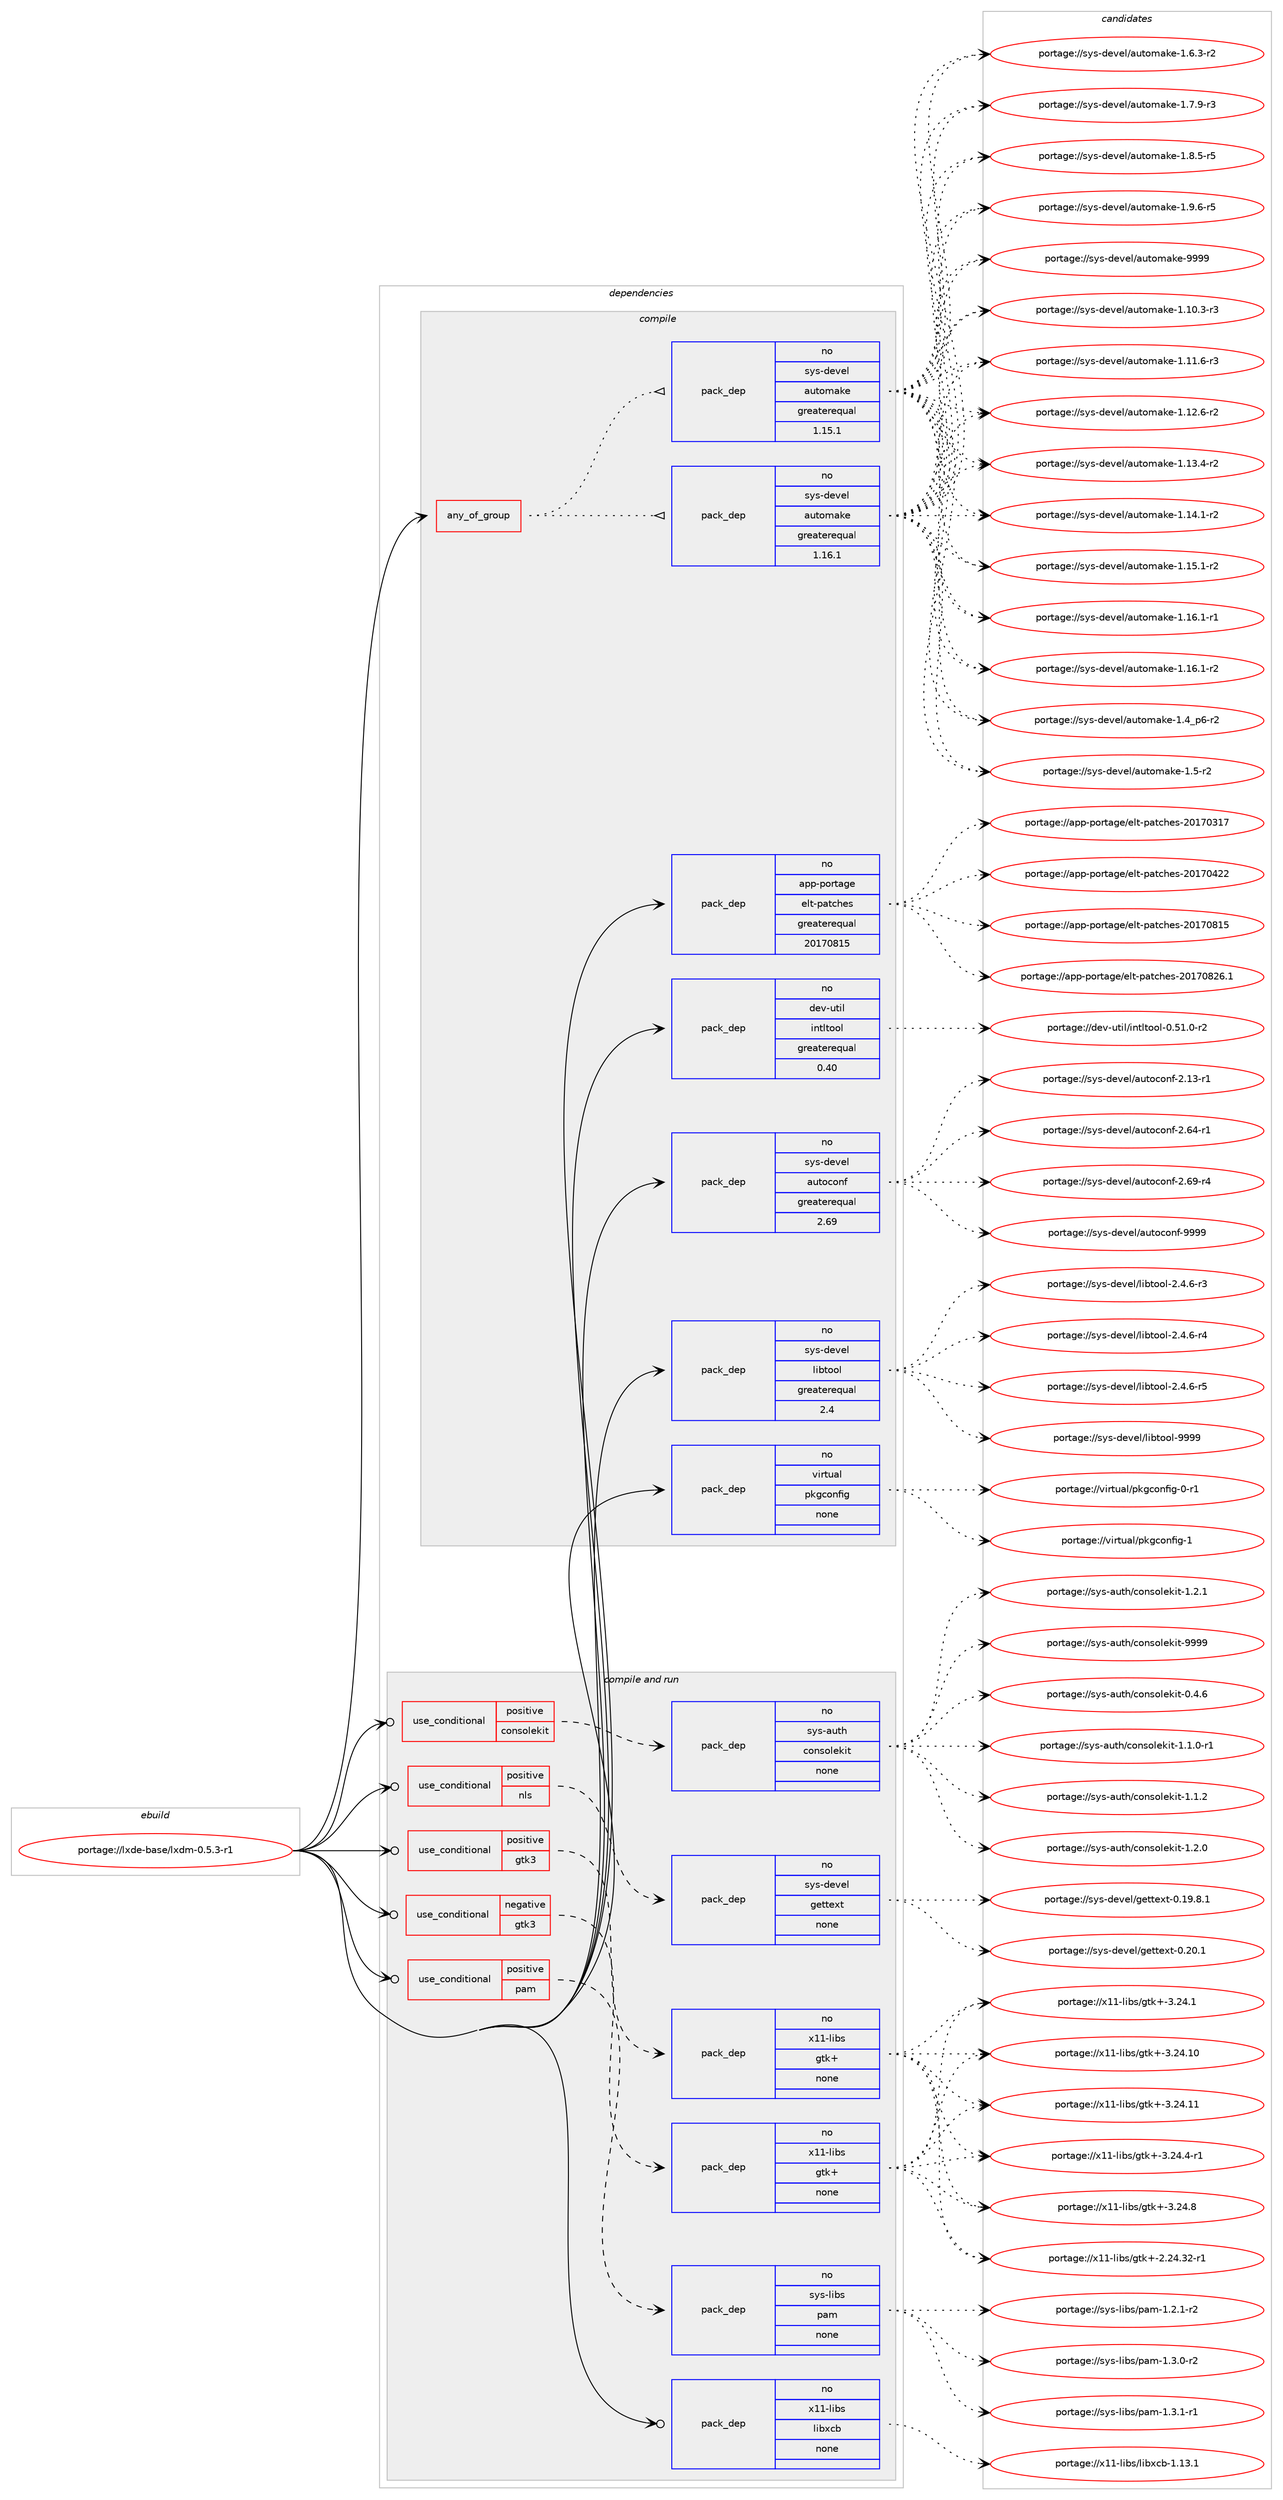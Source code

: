 digraph prolog {

# *************
# Graph options
# *************

newrank=true;
concentrate=true;
compound=true;
graph [rankdir=LR,fontname=Helvetica,fontsize=10,ranksep=1.5];#, ranksep=2.5, nodesep=0.2];
edge  [arrowhead=vee];
node  [fontname=Helvetica,fontsize=10];

# **********
# The ebuild
# **********

subgraph cluster_leftcol {
color=gray;
rank=same;
label=<<i>ebuild</i>>;
id [label="portage://lxde-base/lxdm-0.5.3-r1", color=red, width=4, href="../lxde-base/lxdm-0.5.3-r1.svg"];
}

# ****************
# The dependencies
# ****************

subgraph cluster_midcol {
color=gray;
label=<<i>dependencies</i>>;
subgraph cluster_compile {
fillcolor="#eeeeee";
style=filled;
label=<<i>compile</i>>;
subgraph any4725 {
dependency303108 [label=<<TABLE BORDER="0" CELLBORDER="1" CELLSPACING="0" CELLPADDING="4"><TR><TD CELLPADDING="10">any_of_group</TD></TR></TABLE>>, shape=none, color=red];subgraph pack222108 {
dependency303109 [label=<<TABLE BORDER="0" CELLBORDER="1" CELLSPACING="0" CELLPADDING="4" WIDTH="220"><TR><TD ROWSPAN="6" CELLPADDING="30">pack_dep</TD></TR><TR><TD WIDTH="110">no</TD></TR><TR><TD>sys-devel</TD></TR><TR><TD>automake</TD></TR><TR><TD>greaterequal</TD></TR><TR><TD>1.16.1</TD></TR></TABLE>>, shape=none, color=blue];
}
dependency303108:e -> dependency303109:w [weight=20,style="dotted",arrowhead="oinv"];
subgraph pack222109 {
dependency303110 [label=<<TABLE BORDER="0" CELLBORDER="1" CELLSPACING="0" CELLPADDING="4" WIDTH="220"><TR><TD ROWSPAN="6" CELLPADDING="30">pack_dep</TD></TR><TR><TD WIDTH="110">no</TD></TR><TR><TD>sys-devel</TD></TR><TR><TD>automake</TD></TR><TR><TD>greaterequal</TD></TR><TR><TD>1.15.1</TD></TR></TABLE>>, shape=none, color=blue];
}
dependency303108:e -> dependency303110:w [weight=20,style="dotted",arrowhead="oinv"];
}
id:e -> dependency303108:w [weight=20,style="solid",arrowhead="vee"];
subgraph pack222110 {
dependency303111 [label=<<TABLE BORDER="0" CELLBORDER="1" CELLSPACING="0" CELLPADDING="4" WIDTH="220"><TR><TD ROWSPAN="6" CELLPADDING="30">pack_dep</TD></TR><TR><TD WIDTH="110">no</TD></TR><TR><TD>app-portage</TD></TR><TR><TD>elt-patches</TD></TR><TR><TD>greaterequal</TD></TR><TR><TD>20170815</TD></TR></TABLE>>, shape=none, color=blue];
}
id:e -> dependency303111:w [weight=20,style="solid",arrowhead="vee"];
subgraph pack222111 {
dependency303112 [label=<<TABLE BORDER="0" CELLBORDER="1" CELLSPACING="0" CELLPADDING="4" WIDTH="220"><TR><TD ROWSPAN="6" CELLPADDING="30">pack_dep</TD></TR><TR><TD WIDTH="110">no</TD></TR><TR><TD>dev-util</TD></TR><TR><TD>intltool</TD></TR><TR><TD>greaterequal</TD></TR><TR><TD>0.40</TD></TR></TABLE>>, shape=none, color=blue];
}
id:e -> dependency303112:w [weight=20,style="solid",arrowhead="vee"];
subgraph pack222112 {
dependency303113 [label=<<TABLE BORDER="0" CELLBORDER="1" CELLSPACING="0" CELLPADDING="4" WIDTH="220"><TR><TD ROWSPAN="6" CELLPADDING="30">pack_dep</TD></TR><TR><TD WIDTH="110">no</TD></TR><TR><TD>sys-devel</TD></TR><TR><TD>autoconf</TD></TR><TR><TD>greaterequal</TD></TR><TR><TD>2.69</TD></TR></TABLE>>, shape=none, color=blue];
}
id:e -> dependency303113:w [weight=20,style="solid",arrowhead="vee"];
subgraph pack222113 {
dependency303114 [label=<<TABLE BORDER="0" CELLBORDER="1" CELLSPACING="0" CELLPADDING="4" WIDTH="220"><TR><TD ROWSPAN="6" CELLPADDING="30">pack_dep</TD></TR><TR><TD WIDTH="110">no</TD></TR><TR><TD>sys-devel</TD></TR><TR><TD>libtool</TD></TR><TR><TD>greaterequal</TD></TR><TR><TD>2.4</TD></TR></TABLE>>, shape=none, color=blue];
}
id:e -> dependency303114:w [weight=20,style="solid",arrowhead="vee"];
subgraph pack222114 {
dependency303115 [label=<<TABLE BORDER="0" CELLBORDER="1" CELLSPACING="0" CELLPADDING="4" WIDTH="220"><TR><TD ROWSPAN="6" CELLPADDING="30">pack_dep</TD></TR><TR><TD WIDTH="110">no</TD></TR><TR><TD>virtual</TD></TR><TR><TD>pkgconfig</TD></TR><TR><TD>none</TD></TR><TR><TD></TD></TR></TABLE>>, shape=none, color=blue];
}
id:e -> dependency303115:w [weight=20,style="solid",arrowhead="vee"];
}
subgraph cluster_compileandrun {
fillcolor="#eeeeee";
style=filled;
label=<<i>compile and run</i>>;
subgraph cond76174 {
dependency303116 [label=<<TABLE BORDER="0" CELLBORDER="1" CELLSPACING="0" CELLPADDING="4"><TR><TD ROWSPAN="3" CELLPADDING="10">use_conditional</TD></TR><TR><TD>negative</TD></TR><TR><TD>gtk3</TD></TR></TABLE>>, shape=none, color=red];
subgraph pack222115 {
dependency303117 [label=<<TABLE BORDER="0" CELLBORDER="1" CELLSPACING="0" CELLPADDING="4" WIDTH="220"><TR><TD ROWSPAN="6" CELLPADDING="30">pack_dep</TD></TR><TR><TD WIDTH="110">no</TD></TR><TR><TD>x11-libs</TD></TR><TR><TD>gtk+</TD></TR><TR><TD>none</TD></TR><TR><TD></TD></TR></TABLE>>, shape=none, color=blue];
}
dependency303116:e -> dependency303117:w [weight=20,style="dashed",arrowhead="vee"];
}
id:e -> dependency303116:w [weight=20,style="solid",arrowhead="odotvee"];
subgraph cond76175 {
dependency303118 [label=<<TABLE BORDER="0" CELLBORDER="1" CELLSPACING="0" CELLPADDING="4"><TR><TD ROWSPAN="3" CELLPADDING="10">use_conditional</TD></TR><TR><TD>positive</TD></TR><TR><TD>consolekit</TD></TR></TABLE>>, shape=none, color=red];
subgraph pack222116 {
dependency303119 [label=<<TABLE BORDER="0" CELLBORDER="1" CELLSPACING="0" CELLPADDING="4" WIDTH="220"><TR><TD ROWSPAN="6" CELLPADDING="30">pack_dep</TD></TR><TR><TD WIDTH="110">no</TD></TR><TR><TD>sys-auth</TD></TR><TR><TD>consolekit</TD></TR><TR><TD>none</TD></TR><TR><TD></TD></TR></TABLE>>, shape=none, color=blue];
}
dependency303118:e -> dependency303119:w [weight=20,style="dashed",arrowhead="vee"];
}
id:e -> dependency303118:w [weight=20,style="solid",arrowhead="odotvee"];
subgraph cond76176 {
dependency303120 [label=<<TABLE BORDER="0" CELLBORDER="1" CELLSPACING="0" CELLPADDING="4"><TR><TD ROWSPAN="3" CELLPADDING="10">use_conditional</TD></TR><TR><TD>positive</TD></TR><TR><TD>gtk3</TD></TR></TABLE>>, shape=none, color=red];
subgraph pack222117 {
dependency303121 [label=<<TABLE BORDER="0" CELLBORDER="1" CELLSPACING="0" CELLPADDING="4" WIDTH="220"><TR><TD ROWSPAN="6" CELLPADDING="30">pack_dep</TD></TR><TR><TD WIDTH="110">no</TD></TR><TR><TD>x11-libs</TD></TR><TR><TD>gtk+</TD></TR><TR><TD>none</TD></TR><TR><TD></TD></TR></TABLE>>, shape=none, color=blue];
}
dependency303120:e -> dependency303121:w [weight=20,style="dashed",arrowhead="vee"];
}
id:e -> dependency303120:w [weight=20,style="solid",arrowhead="odotvee"];
subgraph cond76177 {
dependency303122 [label=<<TABLE BORDER="0" CELLBORDER="1" CELLSPACING="0" CELLPADDING="4"><TR><TD ROWSPAN="3" CELLPADDING="10">use_conditional</TD></TR><TR><TD>positive</TD></TR><TR><TD>nls</TD></TR></TABLE>>, shape=none, color=red];
subgraph pack222118 {
dependency303123 [label=<<TABLE BORDER="0" CELLBORDER="1" CELLSPACING="0" CELLPADDING="4" WIDTH="220"><TR><TD ROWSPAN="6" CELLPADDING="30">pack_dep</TD></TR><TR><TD WIDTH="110">no</TD></TR><TR><TD>sys-devel</TD></TR><TR><TD>gettext</TD></TR><TR><TD>none</TD></TR><TR><TD></TD></TR></TABLE>>, shape=none, color=blue];
}
dependency303122:e -> dependency303123:w [weight=20,style="dashed",arrowhead="vee"];
}
id:e -> dependency303122:w [weight=20,style="solid",arrowhead="odotvee"];
subgraph cond76178 {
dependency303124 [label=<<TABLE BORDER="0" CELLBORDER="1" CELLSPACING="0" CELLPADDING="4"><TR><TD ROWSPAN="3" CELLPADDING="10">use_conditional</TD></TR><TR><TD>positive</TD></TR><TR><TD>pam</TD></TR></TABLE>>, shape=none, color=red];
subgraph pack222119 {
dependency303125 [label=<<TABLE BORDER="0" CELLBORDER="1" CELLSPACING="0" CELLPADDING="4" WIDTH="220"><TR><TD ROWSPAN="6" CELLPADDING="30">pack_dep</TD></TR><TR><TD WIDTH="110">no</TD></TR><TR><TD>sys-libs</TD></TR><TR><TD>pam</TD></TR><TR><TD>none</TD></TR><TR><TD></TD></TR></TABLE>>, shape=none, color=blue];
}
dependency303124:e -> dependency303125:w [weight=20,style="dashed",arrowhead="vee"];
}
id:e -> dependency303124:w [weight=20,style="solid",arrowhead="odotvee"];
subgraph pack222120 {
dependency303126 [label=<<TABLE BORDER="0" CELLBORDER="1" CELLSPACING="0" CELLPADDING="4" WIDTH="220"><TR><TD ROWSPAN="6" CELLPADDING="30">pack_dep</TD></TR><TR><TD WIDTH="110">no</TD></TR><TR><TD>x11-libs</TD></TR><TR><TD>libxcb</TD></TR><TR><TD>none</TD></TR><TR><TD></TD></TR></TABLE>>, shape=none, color=blue];
}
id:e -> dependency303126:w [weight=20,style="solid",arrowhead="odotvee"];
}
subgraph cluster_run {
fillcolor="#eeeeee";
style=filled;
label=<<i>run</i>>;
}
}

# **************
# The candidates
# **************

subgraph cluster_choices {
rank=same;
color=gray;
label=<<i>candidates</i>>;

subgraph choice222108 {
color=black;
nodesep=1;
choiceportage11512111545100101118101108479711711611110997107101454946494846514511451 [label="portage://sys-devel/automake-1.10.3-r3", color=red, width=4,href="../sys-devel/automake-1.10.3-r3.svg"];
choiceportage11512111545100101118101108479711711611110997107101454946494946544511451 [label="portage://sys-devel/automake-1.11.6-r3", color=red, width=4,href="../sys-devel/automake-1.11.6-r3.svg"];
choiceportage11512111545100101118101108479711711611110997107101454946495046544511450 [label="portage://sys-devel/automake-1.12.6-r2", color=red, width=4,href="../sys-devel/automake-1.12.6-r2.svg"];
choiceportage11512111545100101118101108479711711611110997107101454946495146524511450 [label="portage://sys-devel/automake-1.13.4-r2", color=red, width=4,href="../sys-devel/automake-1.13.4-r2.svg"];
choiceportage11512111545100101118101108479711711611110997107101454946495246494511450 [label="portage://sys-devel/automake-1.14.1-r2", color=red, width=4,href="../sys-devel/automake-1.14.1-r2.svg"];
choiceportage11512111545100101118101108479711711611110997107101454946495346494511450 [label="portage://sys-devel/automake-1.15.1-r2", color=red, width=4,href="../sys-devel/automake-1.15.1-r2.svg"];
choiceportage11512111545100101118101108479711711611110997107101454946495446494511449 [label="portage://sys-devel/automake-1.16.1-r1", color=red, width=4,href="../sys-devel/automake-1.16.1-r1.svg"];
choiceportage11512111545100101118101108479711711611110997107101454946495446494511450 [label="portage://sys-devel/automake-1.16.1-r2", color=red, width=4,href="../sys-devel/automake-1.16.1-r2.svg"];
choiceportage115121115451001011181011084797117116111109971071014549465295112544511450 [label="portage://sys-devel/automake-1.4_p6-r2", color=red, width=4,href="../sys-devel/automake-1.4_p6-r2.svg"];
choiceportage11512111545100101118101108479711711611110997107101454946534511450 [label="portage://sys-devel/automake-1.5-r2", color=red, width=4,href="../sys-devel/automake-1.5-r2.svg"];
choiceportage115121115451001011181011084797117116111109971071014549465446514511450 [label="portage://sys-devel/automake-1.6.3-r2", color=red, width=4,href="../sys-devel/automake-1.6.3-r2.svg"];
choiceportage115121115451001011181011084797117116111109971071014549465546574511451 [label="portage://sys-devel/automake-1.7.9-r3", color=red, width=4,href="../sys-devel/automake-1.7.9-r3.svg"];
choiceportage115121115451001011181011084797117116111109971071014549465646534511453 [label="portage://sys-devel/automake-1.8.5-r5", color=red, width=4,href="../sys-devel/automake-1.8.5-r5.svg"];
choiceportage115121115451001011181011084797117116111109971071014549465746544511453 [label="portage://sys-devel/automake-1.9.6-r5", color=red, width=4,href="../sys-devel/automake-1.9.6-r5.svg"];
choiceportage115121115451001011181011084797117116111109971071014557575757 [label="portage://sys-devel/automake-9999", color=red, width=4,href="../sys-devel/automake-9999.svg"];
dependency303109:e -> choiceportage11512111545100101118101108479711711611110997107101454946494846514511451:w [style=dotted,weight="100"];
dependency303109:e -> choiceportage11512111545100101118101108479711711611110997107101454946494946544511451:w [style=dotted,weight="100"];
dependency303109:e -> choiceportage11512111545100101118101108479711711611110997107101454946495046544511450:w [style=dotted,weight="100"];
dependency303109:e -> choiceportage11512111545100101118101108479711711611110997107101454946495146524511450:w [style=dotted,weight="100"];
dependency303109:e -> choiceportage11512111545100101118101108479711711611110997107101454946495246494511450:w [style=dotted,weight="100"];
dependency303109:e -> choiceportage11512111545100101118101108479711711611110997107101454946495346494511450:w [style=dotted,weight="100"];
dependency303109:e -> choiceportage11512111545100101118101108479711711611110997107101454946495446494511449:w [style=dotted,weight="100"];
dependency303109:e -> choiceportage11512111545100101118101108479711711611110997107101454946495446494511450:w [style=dotted,weight="100"];
dependency303109:e -> choiceportage115121115451001011181011084797117116111109971071014549465295112544511450:w [style=dotted,weight="100"];
dependency303109:e -> choiceportage11512111545100101118101108479711711611110997107101454946534511450:w [style=dotted,weight="100"];
dependency303109:e -> choiceportage115121115451001011181011084797117116111109971071014549465446514511450:w [style=dotted,weight="100"];
dependency303109:e -> choiceportage115121115451001011181011084797117116111109971071014549465546574511451:w [style=dotted,weight="100"];
dependency303109:e -> choiceportage115121115451001011181011084797117116111109971071014549465646534511453:w [style=dotted,weight="100"];
dependency303109:e -> choiceportage115121115451001011181011084797117116111109971071014549465746544511453:w [style=dotted,weight="100"];
dependency303109:e -> choiceportage115121115451001011181011084797117116111109971071014557575757:w [style=dotted,weight="100"];
}
subgraph choice222109 {
color=black;
nodesep=1;
choiceportage11512111545100101118101108479711711611110997107101454946494846514511451 [label="portage://sys-devel/automake-1.10.3-r3", color=red, width=4,href="../sys-devel/automake-1.10.3-r3.svg"];
choiceportage11512111545100101118101108479711711611110997107101454946494946544511451 [label="portage://sys-devel/automake-1.11.6-r3", color=red, width=4,href="../sys-devel/automake-1.11.6-r3.svg"];
choiceportage11512111545100101118101108479711711611110997107101454946495046544511450 [label="portage://sys-devel/automake-1.12.6-r2", color=red, width=4,href="../sys-devel/automake-1.12.6-r2.svg"];
choiceportage11512111545100101118101108479711711611110997107101454946495146524511450 [label="portage://sys-devel/automake-1.13.4-r2", color=red, width=4,href="../sys-devel/automake-1.13.4-r2.svg"];
choiceportage11512111545100101118101108479711711611110997107101454946495246494511450 [label="portage://sys-devel/automake-1.14.1-r2", color=red, width=4,href="../sys-devel/automake-1.14.1-r2.svg"];
choiceportage11512111545100101118101108479711711611110997107101454946495346494511450 [label="portage://sys-devel/automake-1.15.1-r2", color=red, width=4,href="../sys-devel/automake-1.15.1-r2.svg"];
choiceportage11512111545100101118101108479711711611110997107101454946495446494511449 [label="portage://sys-devel/automake-1.16.1-r1", color=red, width=4,href="../sys-devel/automake-1.16.1-r1.svg"];
choiceportage11512111545100101118101108479711711611110997107101454946495446494511450 [label="portage://sys-devel/automake-1.16.1-r2", color=red, width=4,href="../sys-devel/automake-1.16.1-r2.svg"];
choiceportage115121115451001011181011084797117116111109971071014549465295112544511450 [label="portage://sys-devel/automake-1.4_p6-r2", color=red, width=4,href="../sys-devel/automake-1.4_p6-r2.svg"];
choiceportage11512111545100101118101108479711711611110997107101454946534511450 [label="portage://sys-devel/automake-1.5-r2", color=red, width=4,href="../sys-devel/automake-1.5-r2.svg"];
choiceportage115121115451001011181011084797117116111109971071014549465446514511450 [label="portage://sys-devel/automake-1.6.3-r2", color=red, width=4,href="../sys-devel/automake-1.6.3-r2.svg"];
choiceportage115121115451001011181011084797117116111109971071014549465546574511451 [label="portage://sys-devel/automake-1.7.9-r3", color=red, width=4,href="../sys-devel/automake-1.7.9-r3.svg"];
choiceportage115121115451001011181011084797117116111109971071014549465646534511453 [label="portage://sys-devel/automake-1.8.5-r5", color=red, width=4,href="../sys-devel/automake-1.8.5-r5.svg"];
choiceportage115121115451001011181011084797117116111109971071014549465746544511453 [label="portage://sys-devel/automake-1.9.6-r5", color=red, width=4,href="../sys-devel/automake-1.9.6-r5.svg"];
choiceportage115121115451001011181011084797117116111109971071014557575757 [label="portage://sys-devel/automake-9999", color=red, width=4,href="../sys-devel/automake-9999.svg"];
dependency303110:e -> choiceportage11512111545100101118101108479711711611110997107101454946494846514511451:w [style=dotted,weight="100"];
dependency303110:e -> choiceportage11512111545100101118101108479711711611110997107101454946494946544511451:w [style=dotted,weight="100"];
dependency303110:e -> choiceportage11512111545100101118101108479711711611110997107101454946495046544511450:w [style=dotted,weight="100"];
dependency303110:e -> choiceportage11512111545100101118101108479711711611110997107101454946495146524511450:w [style=dotted,weight="100"];
dependency303110:e -> choiceportage11512111545100101118101108479711711611110997107101454946495246494511450:w [style=dotted,weight="100"];
dependency303110:e -> choiceportage11512111545100101118101108479711711611110997107101454946495346494511450:w [style=dotted,weight="100"];
dependency303110:e -> choiceportage11512111545100101118101108479711711611110997107101454946495446494511449:w [style=dotted,weight="100"];
dependency303110:e -> choiceportage11512111545100101118101108479711711611110997107101454946495446494511450:w [style=dotted,weight="100"];
dependency303110:e -> choiceportage115121115451001011181011084797117116111109971071014549465295112544511450:w [style=dotted,weight="100"];
dependency303110:e -> choiceportage11512111545100101118101108479711711611110997107101454946534511450:w [style=dotted,weight="100"];
dependency303110:e -> choiceportage115121115451001011181011084797117116111109971071014549465446514511450:w [style=dotted,weight="100"];
dependency303110:e -> choiceportage115121115451001011181011084797117116111109971071014549465546574511451:w [style=dotted,weight="100"];
dependency303110:e -> choiceportage115121115451001011181011084797117116111109971071014549465646534511453:w [style=dotted,weight="100"];
dependency303110:e -> choiceportage115121115451001011181011084797117116111109971071014549465746544511453:w [style=dotted,weight="100"];
dependency303110:e -> choiceportage115121115451001011181011084797117116111109971071014557575757:w [style=dotted,weight="100"];
}
subgraph choice222110 {
color=black;
nodesep=1;
choiceportage97112112451121111141169710310147101108116451129711699104101115455048495548514955 [label="portage://app-portage/elt-patches-20170317", color=red, width=4,href="../app-portage/elt-patches-20170317.svg"];
choiceportage97112112451121111141169710310147101108116451129711699104101115455048495548525050 [label="portage://app-portage/elt-patches-20170422", color=red, width=4,href="../app-portage/elt-patches-20170422.svg"];
choiceportage97112112451121111141169710310147101108116451129711699104101115455048495548564953 [label="portage://app-portage/elt-patches-20170815", color=red, width=4,href="../app-portage/elt-patches-20170815.svg"];
choiceportage971121124511211111411697103101471011081164511297116991041011154550484955485650544649 [label="portage://app-portage/elt-patches-20170826.1", color=red, width=4,href="../app-portage/elt-patches-20170826.1.svg"];
dependency303111:e -> choiceportage97112112451121111141169710310147101108116451129711699104101115455048495548514955:w [style=dotted,weight="100"];
dependency303111:e -> choiceportage97112112451121111141169710310147101108116451129711699104101115455048495548525050:w [style=dotted,weight="100"];
dependency303111:e -> choiceportage97112112451121111141169710310147101108116451129711699104101115455048495548564953:w [style=dotted,weight="100"];
dependency303111:e -> choiceportage971121124511211111411697103101471011081164511297116991041011154550484955485650544649:w [style=dotted,weight="100"];
}
subgraph choice222111 {
color=black;
nodesep=1;
choiceportage1001011184511711610510847105110116108116111111108454846534946484511450 [label="portage://dev-util/intltool-0.51.0-r2", color=red, width=4,href="../dev-util/intltool-0.51.0-r2.svg"];
dependency303112:e -> choiceportage1001011184511711610510847105110116108116111111108454846534946484511450:w [style=dotted,weight="100"];
}
subgraph choice222112 {
color=black;
nodesep=1;
choiceportage1151211154510010111810110847971171161119911111010245504649514511449 [label="portage://sys-devel/autoconf-2.13-r1", color=red, width=4,href="../sys-devel/autoconf-2.13-r1.svg"];
choiceportage1151211154510010111810110847971171161119911111010245504654524511449 [label="portage://sys-devel/autoconf-2.64-r1", color=red, width=4,href="../sys-devel/autoconf-2.64-r1.svg"];
choiceportage1151211154510010111810110847971171161119911111010245504654574511452 [label="portage://sys-devel/autoconf-2.69-r4", color=red, width=4,href="../sys-devel/autoconf-2.69-r4.svg"];
choiceportage115121115451001011181011084797117116111991111101024557575757 [label="portage://sys-devel/autoconf-9999", color=red, width=4,href="../sys-devel/autoconf-9999.svg"];
dependency303113:e -> choiceportage1151211154510010111810110847971171161119911111010245504649514511449:w [style=dotted,weight="100"];
dependency303113:e -> choiceportage1151211154510010111810110847971171161119911111010245504654524511449:w [style=dotted,weight="100"];
dependency303113:e -> choiceportage1151211154510010111810110847971171161119911111010245504654574511452:w [style=dotted,weight="100"];
dependency303113:e -> choiceportage115121115451001011181011084797117116111991111101024557575757:w [style=dotted,weight="100"];
}
subgraph choice222113 {
color=black;
nodesep=1;
choiceportage1151211154510010111810110847108105981161111111084550465246544511451 [label="portage://sys-devel/libtool-2.4.6-r3", color=red, width=4,href="../sys-devel/libtool-2.4.6-r3.svg"];
choiceportage1151211154510010111810110847108105981161111111084550465246544511452 [label="portage://sys-devel/libtool-2.4.6-r4", color=red, width=4,href="../sys-devel/libtool-2.4.6-r4.svg"];
choiceportage1151211154510010111810110847108105981161111111084550465246544511453 [label="portage://sys-devel/libtool-2.4.6-r5", color=red, width=4,href="../sys-devel/libtool-2.4.6-r5.svg"];
choiceportage1151211154510010111810110847108105981161111111084557575757 [label="portage://sys-devel/libtool-9999", color=red, width=4,href="../sys-devel/libtool-9999.svg"];
dependency303114:e -> choiceportage1151211154510010111810110847108105981161111111084550465246544511451:w [style=dotted,weight="100"];
dependency303114:e -> choiceportage1151211154510010111810110847108105981161111111084550465246544511452:w [style=dotted,weight="100"];
dependency303114:e -> choiceportage1151211154510010111810110847108105981161111111084550465246544511453:w [style=dotted,weight="100"];
dependency303114:e -> choiceportage1151211154510010111810110847108105981161111111084557575757:w [style=dotted,weight="100"];
}
subgraph choice222114 {
color=black;
nodesep=1;
choiceportage11810511411611797108471121071039911111010210510345484511449 [label="portage://virtual/pkgconfig-0-r1", color=red, width=4,href="../virtual/pkgconfig-0-r1.svg"];
choiceportage1181051141161179710847112107103991111101021051034549 [label="portage://virtual/pkgconfig-1", color=red, width=4,href="../virtual/pkgconfig-1.svg"];
dependency303115:e -> choiceportage11810511411611797108471121071039911111010210510345484511449:w [style=dotted,weight="100"];
dependency303115:e -> choiceportage1181051141161179710847112107103991111101021051034549:w [style=dotted,weight="100"];
}
subgraph choice222115 {
color=black;
nodesep=1;
choiceportage12049494510810598115471031161074345504650524651504511449 [label="portage://x11-libs/gtk+-2.24.32-r1", color=red, width=4,href="../x11-libs/gtk+-2.24.32-r1.svg"];
choiceportage12049494510810598115471031161074345514650524649 [label="portage://x11-libs/gtk+-3.24.1", color=red, width=4,href="../x11-libs/gtk+-3.24.1.svg"];
choiceportage1204949451081059811547103116107434551465052464948 [label="portage://x11-libs/gtk+-3.24.10", color=red, width=4,href="../x11-libs/gtk+-3.24.10.svg"];
choiceportage1204949451081059811547103116107434551465052464949 [label="portage://x11-libs/gtk+-3.24.11", color=red, width=4,href="../x11-libs/gtk+-3.24.11.svg"];
choiceportage120494945108105981154710311610743455146505246524511449 [label="portage://x11-libs/gtk+-3.24.4-r1", color=red, width=4,href="../x11-libs/gtk+-3.24.4-r1.svg"];
choiceportage12049494510810598115471031161074345514650524656 [label="portage://x11-libs/gtk+-3.24.8", color=red, width=4,href="../x11-libs/gtk+-3.24.8.svg"];
dependency303117:e -> choiceportage12049494510810598115471031161074345504650524651504511449:w [style=dotted,weight="100"];
dependency303117:e -> choiceportage12049494510810598115471031161074345514650524649:w [style=dotted,weight="100"];
dependency303117:e -> choiceportage1204949451081059811547103116107434551465052464948:w [style=dotted,weight="100"];
dependency303117:e -> choiceportage1204949451081059811547103116107434551465052464949:w [style=dotted,weight="100"];
dependency303117:e -> choiceportage120494945108105981154710311610743455146505246524511449:w [style=dotted,weight="100"];
dependency303117:e -> choiceportage12049494510810598115471031161074345514650524656:w [style=dotted,weight="100"];
}
subgraph choice222116 {
color=black;
nodesep=1;
choiceportage11512111545971171161044799111110115111108101107105116454846524654 [label="portage://sys-auth/consolekit-0.4.6", color=red, width=4,href="../sys-auth/consolekit-0.4.6.svg"];
choiceportage115121115459711711610447991111101151111081011071051164549464946484511449 [label="portage://sys-auth/consolekit-1.1.0-r1", color=red, width=4,href="../sys-auth/consolekit-1.1.0-r1.svg"];
choiceportage11512111545971171161044799111110115111108101107105116454946494650 [label="portage://sys-auth/consolekit-1.1.2", color=red, width=4,href="../sys-auth/consolekit-1.1.2.svg"];
choiceportage11512111545971171161044799111110115111108101107105116454946504648 [label="portage://sys-auth/consolekit-1.2.0", color=red, width=4,href="../sys-auth/consolekit-1.2.0.svg"];
choiceportage11512111545971171161044799111110115111108101107105116454946504649 [label="portage://sys-auth/consolekit-1.2.1", color=red, width=4,href="../sys-auth/consolekit-1.2.1.svg"];
choiceportage115121115459711711610447991111101151111081011071051164557575757 [label="portage://sys-auth/consolekit-9999", color=red, width=4,href="../sys-auth/consolekit-9999.svg"];
dependency303119:e -> choiceportage11512111545971171161044799111110115111108101107105116454846524654:w [style=dotted,weight="100"];
dependency303119:e -> choiceportage115121115459711711610447991111101151111081011071051164549464946484511449:w [style=dotted,weight="100"];
dependency303119:e -> choiceportage11512111545971171161044799111110115111108101107105116454946494650:w [style=dotted,weight="100"];
dependency303119:e -> choiceportage11512111545971171161044799111110115111108101107105116454946504648:w [style=dotted,weight="100"];
dependency303119:e -> choiceportage11512111545971171161044799111110115111108101107105116454946504649:w [style=dotted,weight="100"];
dependency303119:e -> choiceportage115121115459711711610447991111101151111081011071051164557575757:w [style=dotted,weight="100"];
}
subgraph choice222117 {
color=black;
nodesep=1;
choiceportage12049494510810598115471031161074345504650524651504511449 [label="portage://x11-libs/gtk+-2.24.32-r1", color=red, width=4,href="../x11-libs/gtk+-2.24.32-r1.svg"];
choiceportage12049494510810598115471031161074345514650524649 [label="portage://x11-libs/gtk+-3.24.1", color=red, width=4,href="../x11-libs/gtk+-3.24.1.svg"];
choiceportage1204949451081059811547103116107434551465052464948 [label="portage://x11-libs/gtk+-3.24.10", color=red, width=4,href="../x11-libs/gtk+-3.24.10.svg"];
choiceportage1204949451081059811547103116107434551465052464949 [label="portage://x11-libs/gtk+-3.24.11", color=red, width=4,href="../x11-libs/gtk+-3.24.11.svg"];
choiceportage120494945108105981154710311610743455146505246524511449 [label="portage://x11-libs/gtk+-3.24.4-r1", color=red, width=4,href="../x11-libs/gtk+-3.24.4-r1.svg"];
choiceportage12049494510810598115471031161074345514650524656 [label="portage://x11-libs/gtk+-3.24.8", color=red, width=4,href="../x11-libs/gtk+-3.24.8.svg"];
dependency303121:e -> choiceportage12049494510810598115471031161074345504650524651504511449:w [style=dotted,weight="100"];
dependency303121:e -> choiceportage12049494510810598115471031161074345514650524649:w [style=dotted,weight="100"];
dependency303121:e -> choiceportage1204949451081059811547103116107434551465052464948:w [style=dotted,weight="100"];
dependency303121:e -> choiceportage1204949451081059811547103116107434551465052464949:w [style=dotted,weight="100"];
dependency303121:e -> choiceportage120494945108105981154710311610743455146505246524511449:w [style=dotted,weight="100"];
dependency303121:e -> choiceportage12049494510810598115471031161074345514650524656:w [style=dotted,weight="100"];
}
subgraph choice222118 {
color=black;
nodesep=1;
choiceportage1151211154510010111810110847103101116116101120116454846495746564649 [label="portage://sys-devel/gettext-0.19.8.1", color=red, width=4,href="../sys-devel/gettext-0.19.8.1.svg"];
choiceportage115121115451001011181011084710310111611610112011645484650484649 [label="portage://sys-devel/gettext-0.20.1", color=red, width=4,href="../sys-devel/gettext-0.20.1.svg"];
dependency303123:e -> choiceportage1151211154510010111810110847103101116116101120116454846495746564649:w [style=dotted,weight="100"];
dependency303123:e -> choiceportage115121115451001011181011084710310111611610112011645484650484649:w [style=dotted,weight="100"];
}
subgraph choice222119 {
color=black;
nodesep=1;
choiceportage115121115451081059811547112971094549465046494511450 [label="portage://sys-libs/pam-1.2.1-r2", color=red, width=4,href="../sys-libs/pam-1.2.1-r2.svg"];
choiceportage115121115451081059811547112971094549465146484511450 [label="portage://sys-libs/pam-1.3.0-r2", color=red, width=4,href="../sys-libs/pam-1.3.0-r2.svg"];
choiceportage115121115451081059811547112971094549465146494511449 [label="portage://sys-libs/pam-1.3.1-r1", color=red, width=4,href="../sys-libs/pam-1.3.1-r1.svg"];
dependency303125:e -> choiceportage115121115451081059811547112971094549465046494511450:w [style=dotted,weight="100"];
dependency303125:e -> choiceportage115121115451081059811547112971094549465146484511450:w [style=dotted,weight="100"];
dependency303125:e -> choiceportage115121115451081059811547112971094549465146494511449:w [style=dotted,weight="100"];
}
subgraph choice222120 {
color=black;
nodesep=1;
choiceportage120494945108105981154710810598120999845494649514649 [label="portage://x11-libs/libxcb-1.13.1", color=red, width=4,href="../x11-libs/libxcb-1.13.1.svg"];
dependency303126:e -> choiceportage120494945108105981154710810598120999845494649514649:w [style=dotted,weight="100"];
}
}

}
